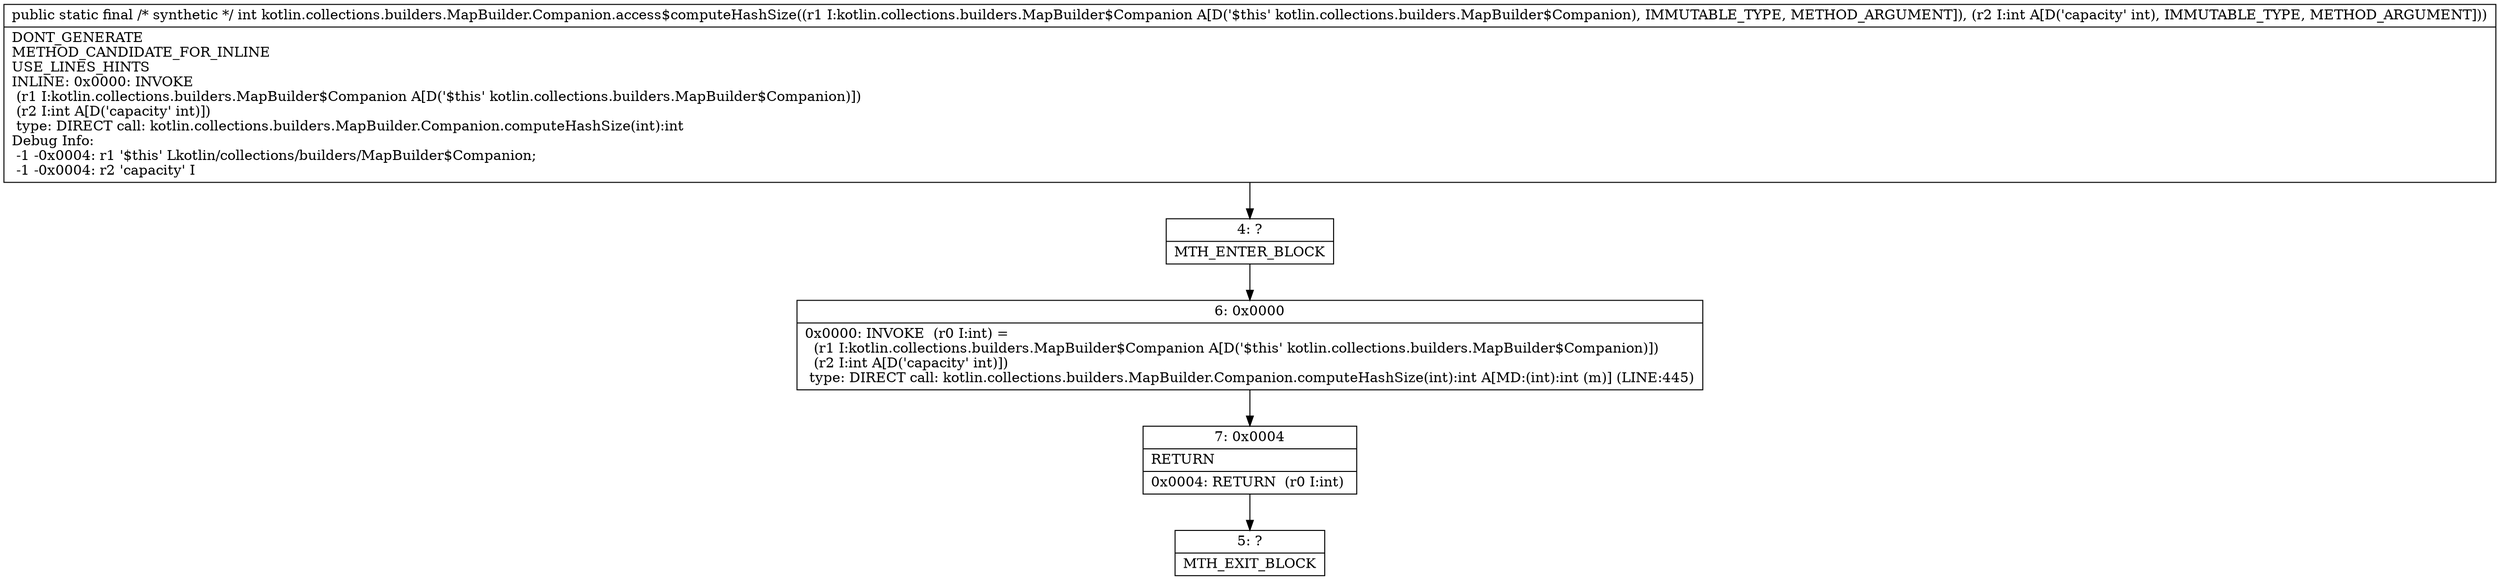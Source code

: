 digraph "CFG forkotlin.collections.builders.MapBuilder.Companion.access$computeHashSize(Lkotlin\/collections\/builders\/MapBuilder$Companion;I)I" {
Node_4 [shape=record,label="{4\:\ ?|MTH_ENTER_BLOCK\l}"];
Node_6 [shape=record,label="{6\:\ 0x0000|0x0000: INVOKE  (r0 I:int) = \l  (r1 I:kotlin.collections.builders.MapBuilder$Companion A[D('$this' kotlin.collections.builders.MapBuilder$Companion)])\l  (r2 I:int A[D('capacity' int)])\l type: DIRECT call: kotlin.collections.builders.MapBuilder.Companion.computeHashSize(int):int A[MD:(int):int (m)] (LINE:445)\l}"];
Node_7 [shape=record,label="{7\:\ 0x0004|RETURN\l|0x0004: RETURN  (r0 I:int) \l}"];
Node_5 [shape=record,label="{5\:\ ?|MTH_EXIT_BLOCK\l}"];
MethodNode[shape=record,label="{public static final \/* synthetic *\/ int kotlin.collections.builders.MapBuilder.Companion.access$computeHashSize((r1 I:kotlin.collections.builders.MapBuilder$Companion A[D('$this' kotlin.collections.builders.MapBuilder$Companion), IMMUTABLE_TYPE, METHOD_ARGUMENT]), (r2 I:int A[D('capacity' int), IMMUTABLE_TYPE, METHOD_ARGUMENT]))  | DONT_GENERATE\lMETHOD_CANDIDATE_FOR_INLINE\lUSE_LINES_HINTS\lINLINE: 0x0000: INVOKE  \l  (r1 I:kotlin.collections.builders.MapBuilder$Companion A[D('$this' kotlin.collections.builders.MapBuilder$Companion)])\l  (r2 I:int A[D('capacity' int)])\l type: DIRECT call: kotlin.collections.builders.MapBuilder.Companion.computeHashSize(int):int\lDebug Info:\l  \-1 \-0x0004: r1 '$this' Lkotlin\/collections\/builders\/MapBuilder$Companion;\l  \-1 \-0x0004: r2 'capacity' I\l}"];
MethodNode -> Node_4;Node_4 -> Node_6;
Node_6 -> Node_7;
Node_7 -> Node_5;
}

